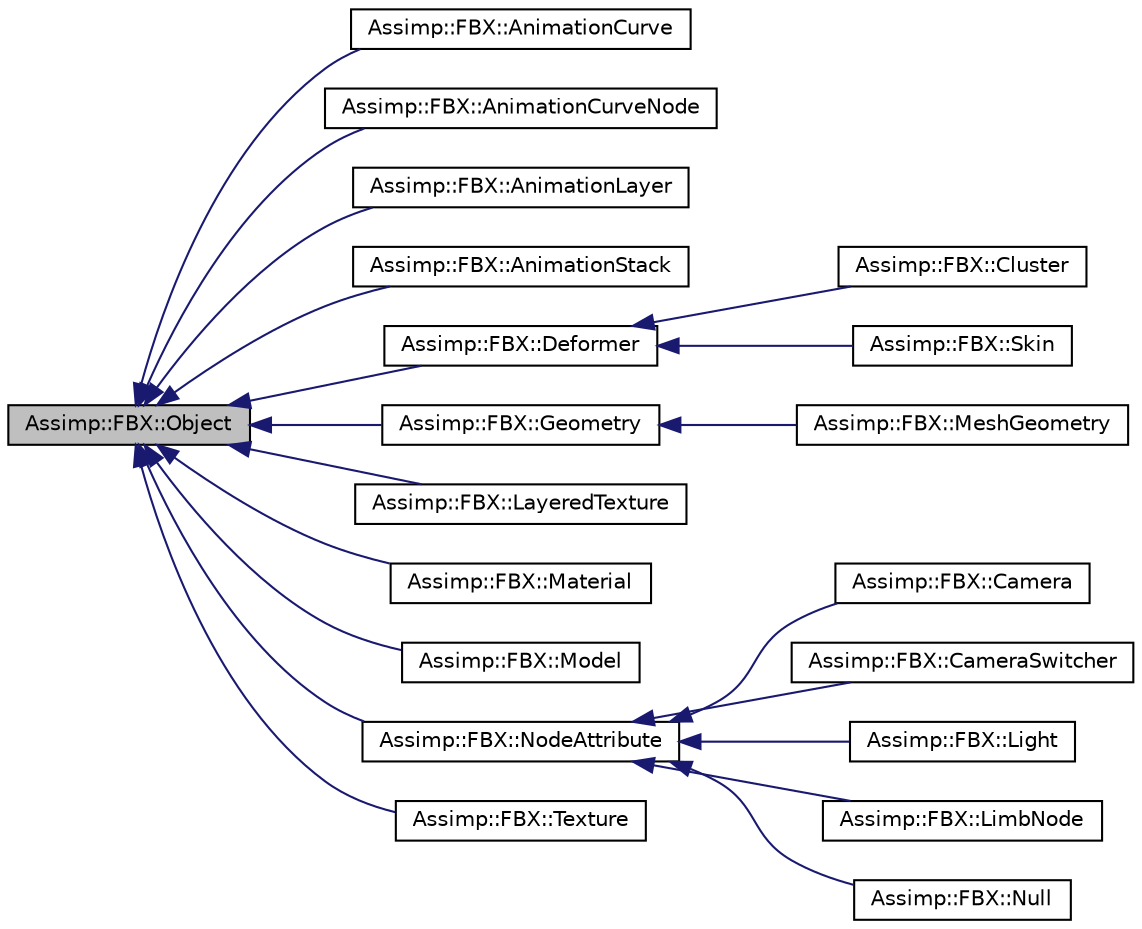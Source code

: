 digraph "Assimp::FBX::Object"
{
  edge [fontname="Helvetica",fontsize="10",labelfontname="Helvetica",labelfontsize="10"];
  node [fontname="Helvetica",fontsize="10",shape=record];
  rankdir="LR";
  Node1 [label="Assimp::FBX::Object",height=0.2,width=0.4,color="black", fillcolor="grey75", style="filled", fontcolor="black"];
  Node1 -> Node2 [dir="back",color="midnightblue",fontsize="10",style="solid",fontname="Helvetica"];
  Node2 [label="Assimp::FBX::AnimationCurve",height=0.2,width=0.4,color="black", fillcolor="white", style="filled",URL="$class_assimp_1_1_f_b_x_1_1_animation_curve.html"];
  Node1 -> Node3 [dir="back",color="midnightblue",fontsize="10",style="solid",fontname="Helvetica"];
  Node3 [label="Assimp::FBX::AnimationCurveNode",height=0.2,width=0.4,color="black", fillcolor="white", style="filled",URL="$class_assimp_1_1_f_b_x_1_1_animation_curve_node.html"];
  Node1 -> Node4 [dir="back",color="midnightblue",fontsize="10",style="solid",fontname="Helvetica"];
  Node4 [label="Assimp::FBX::AnimationLayer",height=0.2,width=0.4,color="black", fillcolor="white", style="filled",URL="$class_assimp_1_1_f_b_x_1_1_animation_layer.html"];
  Node1 -> Node5 [dir="back",color="midnightblue",fontsize="10",style="solid",fontname="Helvetica"];
  Node5 [label="Assimp::FBX::AnimationStack",height=0.2,width=0.4,color="black", fillcolor="white", style="filled",URL="$class_assimp_1_1_f_b_x_1_1_animation_stack.html"];
  Node1 -> Node6 [dir="back",color="midnightblue",fontsize="10",style="solid",fontname="Helvetica"];
  Node6 [label="Assimp::FBX::Deformer",height=0.2,width=0.4,color="black", fillcolor="white", style="filled",URL="$class_assimp_1_1_f_b_x_1_1_deformer.html"];
  Node6 -> Node7 [dir="back",color="midnightblue",fontsize="10",style="solid",fontname="Helvetica"];
  Node7 [label="Assimp::FBX::Cluster",height=0.2,width=0.4,color="black", fillcolor="white", style="filled",URL="$class_assimp_1_1_f_b_x_1_1_cluster.html"];
  Node6 -> Node8 [dir="back",color="midnightblue",fontsize="10",style="solid",fontname="Helvetica"];
  Node8 [label="Assimp::FBX::Skin",height=0.2,width=0.4,color="black", fillcolor="white", style="filled",URL="$class_assimp_1_1_f_b_x_1_1_skin.html"];
  Node1 -> Node9 [dir="back",color="midnightblue",fontsize="10",style="solid",fontname="Helvetica"];
  Node9 [label="Assimp::FBX::Geometry",height=0.2,width=0.4,color="black", fillcolor="white", style="filled",URL="$class_assimp_1_1_f_b_x_1_1_geometry.html"];
  Node9 -> Node10 [dir="back",color="midnightblue",fontsize="10",style="solid",fontname="Helvetica"];
  Node10 [label="Assimp::FBX::MeshGeometry",height=0.2,width=0.4,color="black", fillcolor="white", style="filled",URL="$class_assimp_1_1_f_b_x_1_1_mesh_geometry.html"];
  Node1 -> Node11 [dir="back",color="midnightblue",fontsize="10",style="solid",fontname="Helvetica"];
  Node11 [label="Assimp::FBX::LayeredTexture",height=0.2,width=0.4,color="black", fillcolor="white", style="filled",URL="$class_assimp_1_1_f_b_x_1_1_layered_texture.html"];
  Node1 -> Node12 [dir="back",color="midnightblue",fontsize="10",style="solid",fontname="Helvetica"];
  Node12 [label="Assimp::FBX::Material",height=0.2,width=0.4,color="black", fillcolor="white", style="filled",URL="$class_assimp_1_1_f_b_x_1_1_material.html"];
  Node1 -> Node13 [dir="back",color="midnightblue",fontsize="10",style="solid",fontname="Helvetica"];
  Node13 [label="Assimp::FBX::Model",height=0.2,width=0.4,color="black", fillcolor="white", style="filled",URL="$class_assimp_1_1_f_b_x_1_1_model.html"];
  Node1 -> Node14 [dir="back",color="midnightblue",fontsize="10",style="solid",fontname="Helvetica"];
  Node14 [label="Assimp::FBX::NodeAttribute",height=0.2,width=0.4,color="black", fillcolor="white", style="filled",URL="$class_assimp_1_1_f_b_x_1_1_node_attribute.html"];
  Node14 -> Node15 [dir="back",color="midnightblue",fontsize="10",style="solid",fontname="Helvetica"];
  Node15 [label="Assimp::FBX::Camera",height=0.2,width=0.4,color="black", fillcolor="white", style="filled",URL="$class_assimp_1_1_f_b_x_1_1_camera.html"];
  Node14 -> Node16 [dir="back",color="midnightblue",fontsize="10",style="solid",fontname="Helvetica"];
  Node16 [label="Assimp::FBX::CameraSwitcher",height=0.2,width=0.4,color="black", fillcolor="white", style="filled",URL="$class_assimp_1_1_f_b_x_1_1_camera_switcher.html"];
  Node14 -> Node17 [dir="back",color="midnightblue",fontsize="10",style="solid",fontname="Helvetica"];
  Node17 [label="Assimp::FBX::Light",height=0.2,width=0.4,color="black", fillcolor="white", style="filled",URL="$class_assimp_1_1_f_b_x_1_1_light.html"];
  Node14 -> Node18 [dir="back",color="midnightblue",fontsize="10",style="solid",fontname="Helvetica"];
  Node18 [label="Assimp::FBX::LimbNode",height=0.2,width=0.4,color="black", fillcolor="white", style="filled",URL="$class_assimp_1_1_f_b_x_1_1_limb_node.html"];
  Node14 -> Node19 [dir="back",color="midnightblue",fontsize="10",style="solid",fontname="Helvetica"];
  Node19 [label="Assimp::FBX::Null",height=0.2,width=0.4,color="black", fillcolor="white", style="filled",URL="$class_assimp_1_1_f_b_x_1_1_null.html"];
  Node1 -> Node20 [dir="back",color="midnightblue",fontsize="10",style="solid",fontname="Helvetica"];
  Node20 [label="Assimp::FBX::Texture",height=0.2,width=0.4,color="black", fillcolor="white", style="filled",URL="$class_assimp_1_1_f_b_x_1_1_texture.html"];
}
